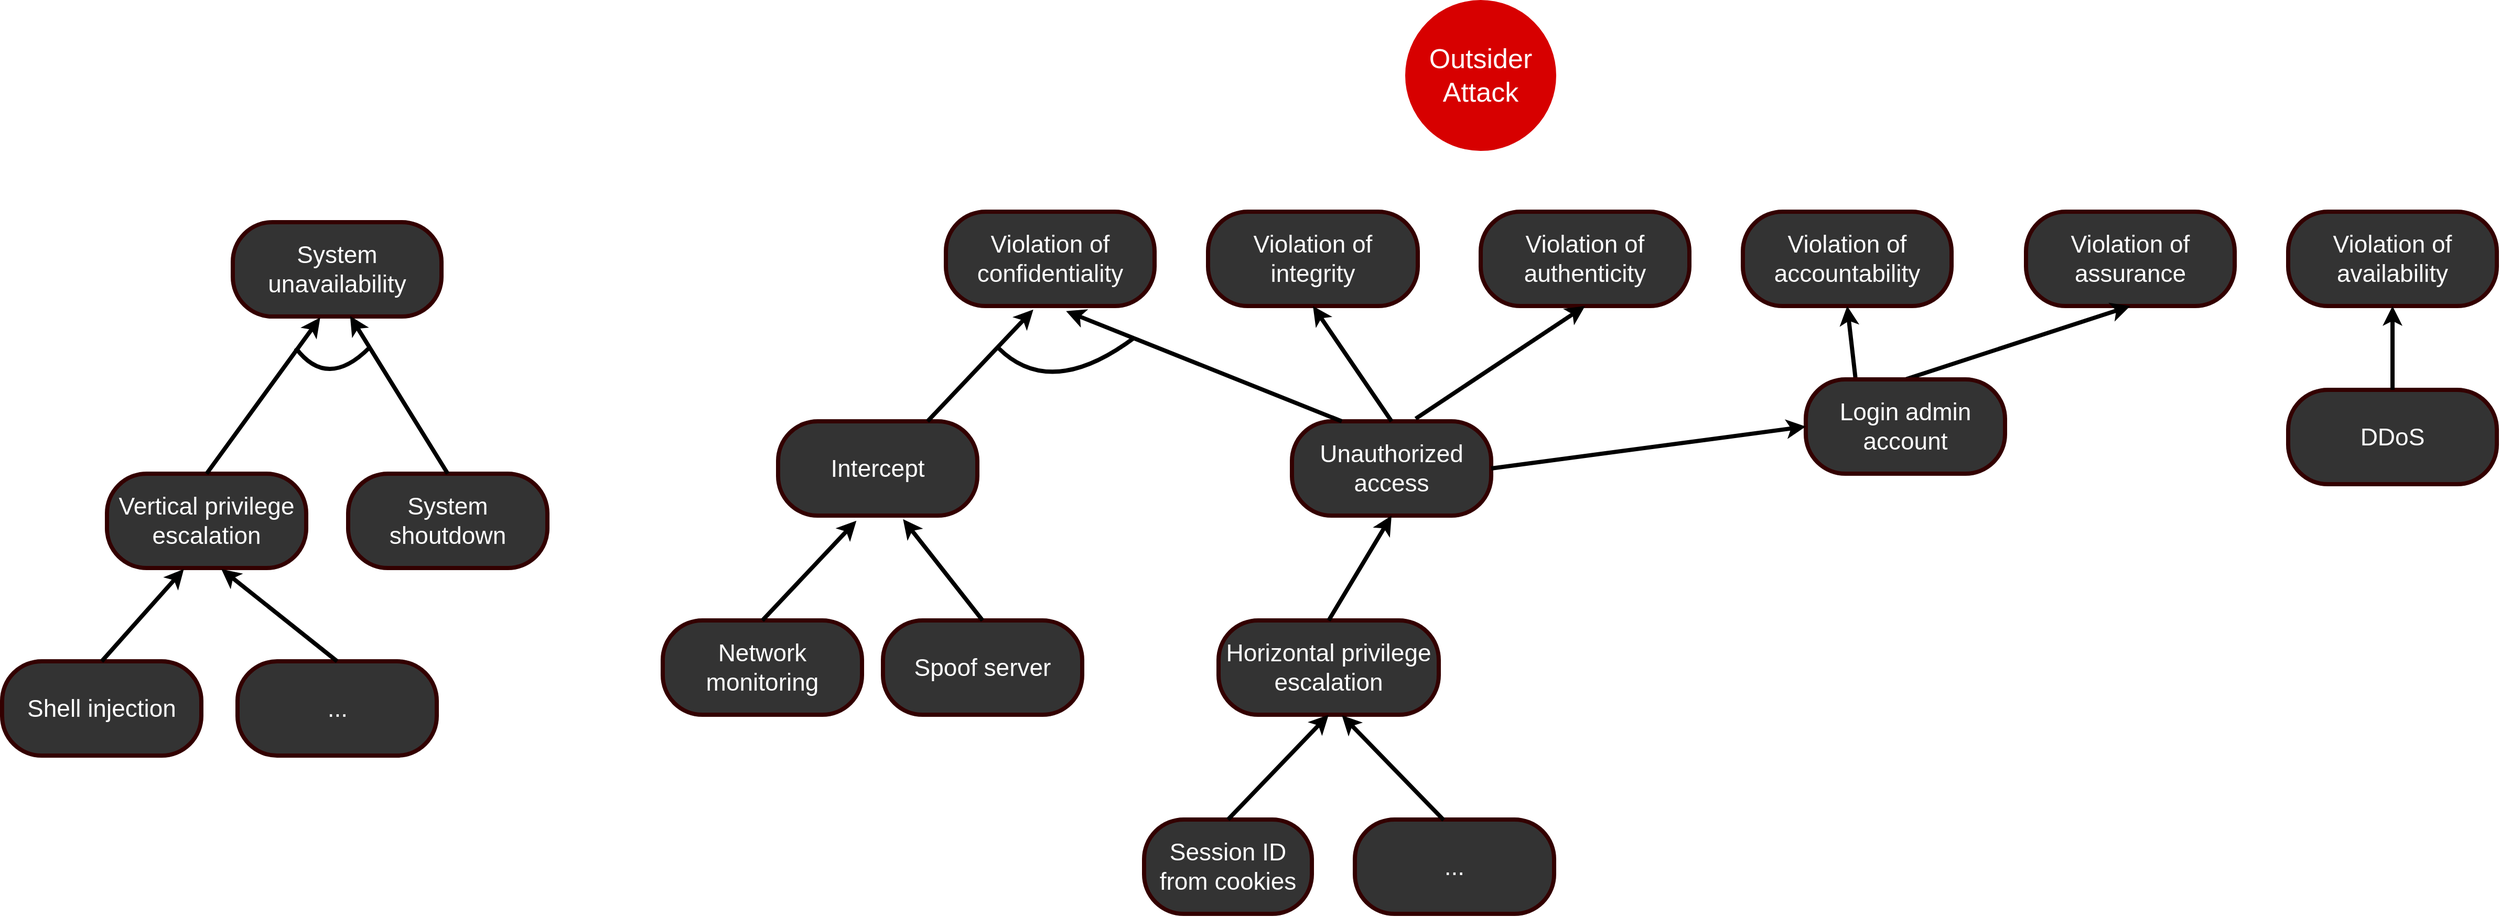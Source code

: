 <mxfile version="13.0.1" type="device"><diagram id="WXekA-x_xKKdpQk5buRY" name="Page-1"><mxGraphModel dx="3043" dy="964" grid="1" gridSize="10" guides="1" tooltips="1" connect="1" arrows="1" fold="1" page="1" pageScale="1" pageWidth="827" pageHeight="1169" math="0" shadow="0"><root><mxCell id="0"/><mxCell id="1" parent="0"/><mxCell id="DlGRc79BEeTdwHk6CGf6-8" value="&lt;font color=&quot;#ffffff&quot; style=&quot;font-size: 26px&quot;&gt;Outsider&lt;br&gt;Attack&lt;br&gt;&lt;/font&gt;" style="ellipse;whiteSpace=wrap;html=1;aspect=fixed;strokeColor=#D70000;strokeWidth=4;fillColor=#D70000;gradientColor=none;" parent="1" vertex="1"><mxGeometry x="1180" y="240" width="140" height="140" as="geometry"/></mxCell><mxCell id="DlGRc79BEeTdwHk6CGf6-10" value="&lt;font color=&quot;#ffffff&quot; style=&quot;font-size: 23px&quot;&gt;Violation of authenticity&lt;/font&gt;" style="rounded=1;whiteSpace=wrap;html=1;strokeColor=#330000;strokeWidth=4;fillColor=#333333;gradientColor=none;arcSize=42;" parent="1" vertex="1"><mxGeometry x="1250" y="440" width="199" height="90" as="geometry"/></mxCell><mxCell id="DlGRc79BEeTdwHk6CGf6-33" value="&lt;font color=&quot;#ffffff&quot; style=&quot;font-size: 23px&quot;&gt;Violation of confidentiality&lt;/font&gt;&lt;span style=&quot;font-family: monospace ; font-size: 0px&quot;&gt;3CmxGraphModel%3E%3Croot%3E%3CmxCell%20id%3D%220%22%2F%3E%3CmxCell%20id%3D%221%22%20parent%3D%220%22%2F%3E%3CmxCell%20id%3D%222%22%20value%3D%22%26lt%3Bfont%20color%3D%26quot%3B%23ffffff%26quot%3B%20style%3D%26quot%3Bfont-size%3A%2023px%26quot%3B%26gt%3BViolation%20of%20availability%26lt%3B%2Ffont%26gt%3B%22%20style%3D%22rounded%3D1%3BwhiteSpace%3Dwrap%3Bhtml%3D1%3BstrokeColor%3D%23330000%3BstrokeWidth%3D4%3BfillColor%3D%23333333%3BgradientColor%3Dnone%3BarcSize%3D42%3B%22%20vertex%3D%221%22%20parent%3D%221%22%3E%3CmxGeometry%20x%3D%22530%22%20y%3D%22260%22%20width%3D%22199%22%20height%3D%2290%22%20as%3D%22geometry%22%2F%3E%3C%2FmxCell%3E%3C%2Froot%3E%3C%2FmxGraphModel%3E&lt;/span&gt;" style="rounded=1;whiteSpace=wrap;html=1;strokeColor=#330000;strokeWidth=4;fillColor=#333333;gradientColor=none;arcSize=42;" parent="1" vertex="1"><mxGeometry x="740" y="440" width="199" height="90" as="geometry"/></mxCell><mxCell id="DlGRc79BEeTdwHk6CGf6-53" value="&lt;font color=&quot;#ffffff&quot; style=&quot;font-size: 23px&quot;&gt;Violation of integrity&lt;/font&gt;&lt;span style=&quot;font-family: monospace ; font-size: 0px&quot;&gt;%3CmxGraphModel%3E%3Croot%3E%3CmxCell%20id%3D%220%22%2F%3E%3CmxCell%20id%3D%221%22%20parent%3D%220%22%2F%3E%3CmxCell%20id%3D%222%22%20value%3D%22%26lt%3Bfont%20color%3D%26quot%3B%23ffffff%26quot%3B%20style%3D%26quot%3Bfont-size%3A%2023px%26quot%3B%26gt%3BViolation%20of%20availability%26lt%3B%2Ffont%26gt%3B%22%20style%3D%22rounded%3D1%3BwhiteSpace%3Dwrap%3Bhtml%3D1%3BstrokeColor%3D%23330000%3BstrokeWidth%3D4%3BfillColor%3D%23333333%3BgradientColor%3Dnone%3BarcSize%3D42%3B%22%20vertex%3D%221%22%20parent%3D%221%22%3E%3CmxGeometry%20x%3D%22530%22%20y%3D%22260%22%20width%3D%22199%22%20height%3D%2290%22%20as%3D%22geometry%22%2F%3E%3C%2FmxCell%3E%3C%2Froot%3E%3C%2FmxGraphModel%3E&lt;/span&gt;" style="rounded=1;whiteSpace=wrap;html=1;strokeColor=#330000;strokeWidth=4;fillColor=#333333;gradientColor=none;arcSize=42;" parent="1" vertex="1"><mxGeometry x="990" y="440" width="200" height="90" as="geometry"/></mxCell><mxCell id="IPLna0VPxRFClqa3Hea1-15" value="&lt;font color=&quot;#ffffff&quot; style=&quot;font-size: 23px&quot;&gt;Violation of accountability&lt;/font&gt;" style="rounded=1;whiteSpace=wrap;html=1;strokeColor=#330000;strokeWidth=4;fillColor=#333333;gradientColor=none;arcSize=42;" parent="1" vertex="1"><mxGeometry x="1500" y="440" width="199" height="90" as="geometry"/></mxCell><mxCell id="sIusyyENx9pRCZR37-qB-2" value="&lt;font color=&quot;#ffffff&quot;&gt;&lt;span style=&quot;font-size: 23px&quot;&gt;System unavailability&lt;/span&gt;&lt;/font&gt;" style="rounded=1;whiteSpace=wrap;html=1;strokeColor=#330000;strokeWidth=4;fillColor=#333333;gradientColor=none;arcSize=42;" parent="1" vertex="1"><mxGeometry x="60" y="450" width="199" height="90" as="geometry"/></mxCell><mxCell id="sIusyyENx9pRCZR37-qB-7" style="edgeStyle=orthogonalEdgeStyle;jumpStyle=none;orthogonalLoop=1;jettySize=auto;html=1;entryX=0.5;entryY=1;entryDx=0;entryDy=0;endArrow=classicThin;endFill=0;strokeColor=none;strokeWidth=4;fontColor=#FFD966;curved=1;" parent="1" source="sIusyyENx9pRCZR37-qB-3" target="sIusyyENx9pRCZR37-qB-2" edge="1"><mxGeometry relative="1" as="geometry"/></mxCell><mxCell id="sIusyyENx9pRCZR37-qB-3" value="&lt;font color=&quot;#ffffff&quot;&gt;&lt;span style=&quot;font-size: 23px&quot;&gt;System shoutdown&lt;/span&gt;&lt;/font&gt;" style="rounded=1;whiteSpace=wrap;html=1;strokeColor=#330000;strokeWidth=4;fillColor=#333333;gradientColor=none;arcSize=42;" parent="1" vertex="1"><mxGeometry x="170" y="690" width="190" height="90" as="geometry"/></mxCell><mxCell id="sIusyyENx9pRCZR37-qB-4" value="&lt;font color=&quot;#ffffff&quot;&gt;&lt;span style=&quot;font-size: 23px&quot;&gt;Vertical privilege escalation&lt;/span&gt;&lt;/font&gt;" style="rounded=1;whiteSpace=wrap;html=1;strokeColor=#330000;strokeWidth=4;fillColor=#333333;gradientColor=none;arcSize=42;" parent="1" vertex="1"><mxGeometry x="-60" y="690" width="190" height="90" as="geometry"/></mxCell><mxCell id="sIusyyENx9pRCZR37-qB-5" value="&lt;font color=&quot;#ffffff&quot;&gt;&lt;span style=&quot;font-size: 23px&quot;&gt;Shell injection&lt;/span&gt;&lt;/font&gt;" style="rounded=1;whiteSpace=wrap;html=1;strokeColor=#330000;strokeWidth=4;fillColor=#333333;gradientColor=none;arcSize=42;" parent="1" vertex="1"><mxGeometry x="-160" y="869" width="190" height="90" as="geometry"/></mxCell><mxCell id="sIusyyENx9pRCZR37-qB-10" value="" style="endArrow=classic;html=1;strokeColor=#000000;strokeWidth=4;fontColor=#FFD966;entryX=0.419;entryY=1.011;entryDx=0;entryDy=0;exitX=0.5;exitY=0;exitDx=0;exitDy=0;entryPerimeter=0;" parent="1" source="sIusyyENx9pRCZR37-qB-4" target="sIusyyENx9pRCZR37-qB-2" edge="1"><mxGeometry width="50" height="50" relative="1" as="geometry"><mxPoint x="300" y="910" as="sourcePoint"/><mxPoint x="350" y="860" as="targetPoint"/></mxGeometry></mxCell><mxCell id="sIusyyENx9pRCZR37-qB-11" value="" style="endArrow=classic;html=1;strokeColor=#000000;strokeWidth=4;fontColor=#FFD966;entryX=0.562;entryY=0.995;entryDx=0;entryDy=0;exitX=0.5;exitY=0;exitDx=0;exitDy=0;entryPerimeter=0;" parent="1" source="sIusyyENx9pRCZR37-qB-3" target="sIusyyENx9pRCZR37-qB-2" edge="1"><mxGeometry width="50" height="50" relative="1" as="geometry"><mxPoint x="45" y="700" as="sourcePoint"/><mxPoint x="159.5" y="550" as="targetPoint"/></mxGeometry></mxCell><mxCell id="sIusyyENx9pRCZR37-qB-12" value="" style="endArrow=none;html=1;strokeColor=#000000;strokeWidth=4;fontColor=#FFD966;curved=1;" parent="1" edge="1"><mxGeometry width="50" height="50" relative="1" as="geometry"><mxPoint x="120" y="570" as="sourcePoint"/><mxPoint x="190" y="570" as="targetPoint"/><Array as="points"><mxPoint x="150" y="610"/></Array></mxGeometry></mxCell><mxCell id="sIusyyENx9pRCZR37-qB-13" value="" style="endArrow=classic;html=1;strokeColor=#000000;strokeWidth=4;fontColor=#FFD966;entryX=0.386;entryY=1.011;entryDx=0;entryDy=0;exitX=0.5;exitY=0;exitDx=0;exitDy=0;entryPerimeter=0;" parent="1" source="sIusyyENx9pRCZR37-qB-5" target="sIusyyENx9pRCZR37-qB-4" edge="1"><mxGeometry width="50" height="50" relative="1" as="geometry"><mxPoint x="45" y="700" as="sourcePoint"/><mxPoint x="153.381" y="550.99" as="targetPoint"/></mxGeometry></mxCell><mxCell id="sIusyyENx9pRCZR37-qB-14" value="&lt;font color=&quot;#ffffff&quot;&gt;&lt;span style=&quot;font-size: 23px&quot;&gt;...&lt;/span&gt;&lt;/font&gt;" style="rounded=1;whiteSpace=wrap;html=1;strokeColor=#330000;strokeWidth=4;fillColor=#333333;gradientColor=none;arcSize=42;" parent="1" vertex="1"><mxGeometry x="64.5" y="869" width="190" height="90" as="geometry"/></mxCell><mxCell id="sIusyyENx9pRCZR37-qB-15" value="" style="endArrow=classic;html=1;strokeColor=#000000;strokeWidth=4;fontColor=#FFD966;entryX=0.574;entryY=1.011;entryDx=0;entryDy=0;exitX=0.5;exitY=0;exitDx=0;exitDy=0;entryPerimeter=0;" parent="1" source="sIusyyENx9pRCZR37-qB-14" target="sIusyyENx9pRCZR37-qB-4" edge="1"><mxGeometry width="50" height="50" relative="1" as="geometry"><mxPoint x="-55" y="879" as="sourcePoint"/><mxPoint x="23.34" y="790.99" as="targetPoint"/></mxGeometry></mxCell><mxCell id="sIusyyENx9pRCZR37-qB-16" value="&lt;font color=&quot;#ffffff&quot;&gt;&lt;span style=&quot;font-size: 23px&quot;&gt;Intercept&lt;/span&gt;&lt;/font&gt;&lt;span style=&quot;font-family: monospace ; font-size: 0px&quot;&gt;%3CmxGraphModel%3E%3Croot%3E%3CmxCell%20id%3D%220%22%2F%3E%3CmxCell%20id%3D%221%22%20parent%3D%220%22%2F%3E%3CmxCell%20id%3D%222%22%20value%3D%22%26lt%3Bfont%20color%3D%26quot%3B%23ffffff%26quot%3B%26gt%3B%26lt%3Bspan%20style%3D%26quot%3Bfont-size%3A%2023px%26quot%3B%26gt%3BShell%20injection%26lt%3B%2Fspan%26gt%3B%26lt%3B%2Ffont%26gt%3B%22%20style%3D%22rounded%3D1%3BwhiteSpace%3Dwrap%3Bhtml%3D1%3BstrokeColor%3D%23330000%3BstrokeWidth%3D4%3BfillColor%3D%23333333%3BgradientColor%3Dnone%3BarcSize%3D42%3B%22%20vertex%3D%221%22%20parent%3D%221%22%3E%3CmxGeometry%20x%3D%2230%22%20y%3D%22539%22%20width%3D%22190%22%20height%3D%2290%22%20as%3D%22geometry%22%2F%3E%3C%2FmxCell%3E%3C%2Froot%3E%3C%2FmxGraphModel%3E&lt;/span&gt;" style="rounded=1;whiteSpace=wrap;html=1;strokeColor=#330000;strokeWidth=4;fillColor=#333333;gradientColor=none;arcSize=42;" parent="1" vertex="1"><mxGeometry x="580" y="640" width="190" height="90" as="geometry"/></mxCell><mxCell id="sIusyyENx9pRCZR37-qB-17" value="&lt;font color=&quot;#ffffff&quot;&gt;&lt;span style=&quot;font-size: 23px&quot;&gt;Unauthorized access&lt;/span&gt;&lt;/font&gt;" style="rounded=1;whiteSpace=wrap;html=1;strokeColor=#330000;strokeWidth=4;fillColor=#333333;gradientColor=none;arcSize=42;" parent="1" vertex="1"><mxGeometry x="1070" y="640" width="190" height="90" as="geometry"/></mxCell><mxCell id="sIusyyENx9pRCZR37-qB-18" value="&lt;font color=&quot;#ffffff&quot;&gt;&lt;span style=&quot;font-size: 23px&quot;&gt;Network monitoring&lt;/span&gt;&lt;/font&gt;" style="rounded=1;whiteSpace=wrap;html=1;strokeColor=#330000;strokeWidth=4;fillColor=#333333;gradientColor=none;arcSize=42;" parent="1" vertex="1"><mxGeometry x="470" y="830" width="190" height="90" as="geometry"/></mxCell><mxCell id="sIusyyENx9pRCZR37-qB-19" value="&lt;font color=&quot;#ffffff&quot;&gt;&lt;span style=&quot;font-size: 23px&quot;&gt;Spoof server&lt;/span&gt;&lt;/font&gt;" style="rounded=1;whiteSpace=wrap;html=1;strokeColor=#330000;strokeWidth=4;fillColor=#333333;gradientColor=none;arcSize=42;" parent="1" vertex="1"><mxGeometry x="680" y="830" width="190" height="90" as="geometry"/></mxCell><mxCell id="sIusyyENx9pRCZR37-qB-20" value="" style="endArrow=classic;html=1;strokeColor=#000000;strokeWidth=4;fontColor=#FFD966;entryX=0.419;entryY=1.038;entryDx=0;entryDy=0;exitX=0.75;exitY=0;exitDx=0;exitDy=0;entryPerimeter=0;" parent="1" source="sIusyyENx9pRCZR37-qB-16" target="DlGRc79BEeTdwHk6CGf6-33" edge="1"><mxGeometry width="50" height="50" relative="1" as="geometry"><mxPoint x="359.5" y="549" as="sourcePoint"/><mxPoint x="249.06" y="460.99" as="targetPoint"/></mxGeometry></mxCell><mxCell id="sIusyyENx9pRCZR37-qB-21" value="" style="endArrow=classic;html=1;strokeColor=#000000;strokeWidth=4;fontColor=#FFD966;entryX=0.5;entryY=1;entryDx=0;entryDy=0;exitX=0.5;exitY=0;exitDx=0;exitDy=0;" parent="1" source="sIusyyENx9pRCZR37-qB-17" target="DlGRc79BEeTdwHk6CGf6-53" edge="1"><mxGeometry width="50" height="50" relative="1" as="geometry"><mxPoint x="735" y="650" as="sourcePoint"/><mxPoint x="799.75" y="540" as="targetPoint"/></mxGeometry></mxCell><mxCell id="sIusyyENx9pRCZR37-qB-22" value="" style="endArrow=classic;html=1;strokeColor=#000000;strokeWidth=4;fontColor=#FFD966;entryX=0.576;entryY=1.054;entryDx=0;entryDy=0;exitX=0.25;exitY=0;exitDx=0;exitDy=0;entryPerimeter=0;" parent="1" source="sIusyyENx9pRCZR37-qB-17" target="DlGRc79BEeTdwHk6CGf6-33" edge="1"><mxGeometry width="50" height="50" relative="1" as="geometry"><mxPoint x="1032.5" y="650" as="sourcePoint"/><mxPoint x="1100" y="540" as="targetPoint"/></mxGeometry></mxCell><mxCell id="sIusyyENx9pRCZR37-qB-23" value="" style="endArrow=none;html=1;strokeColor=#000000;strokeWidth=4;fontColor=#FFD966;curved=1;" parent="1" edge="1"><mxGeometry width="50" height="50" relative="1" as="geometry"><mxPoint x="790" y="570" as="sourcePoint"/><mxPoint x="920" y="560" as="targetPoint"/><Array as="points"><mxPoint x="840" y="620"/></Array></mxGeometry></mxCell><mxCell id="sIusyyENx9pRCZR37-qB-24" value="" style="endArrow=classic;html=1;strokeColor=#000000;strokeWidth=4;fontColor=#FFD966;exitX=0.5;exitY=0;exitDx=0;exitDy=0;entryX=0.393;entryY=1.054;entryDx=0;entryDy=0;entryPerimeter=0;" parent="1" source="sIusyyENx9pRCZR37-qB-18" target="sIusyyENx9pRCZR37-qB-16" edge="1"><mxGeometry width="50" height="50" relative="1" as="geometry"><mxPoint x="789.5" y="650" as="sourcePoint"/><mxPoint x="720" y="730" as="targetPoint"/></mxGeometry></mxCell><mxCell id="sIusyyENx9pRCZR37-qB-25" value="" style="endArrow=classic;html=1;strokeColor=#000000;strokeWidth=4;fontColor=#FFD966;entryX=0.627;entryY=1.038;entryDx=0;entryDy=0;entryPerimeter=0;exitX=0.5;exitY=0;exitDx=0;exitDy=0;" parent="1" source="sIusyyENx9pRCZR37-qB-19" target="sIusyyENx9pRCZR37-qB-16" edge="1"><mxGeometry width="50" height="50" relative="1" as="geometry"><mxPoint x="641.609" y="840" as="sourcePoint"/><mxPoint x="719.01" y="744.86" as="targetPoint"/></mxGeometry></mxCell><mxCell id="sIusyyENx9pRCZR37-qB-28" value="&lt;font color=&quot;#ffffff&quot;&gt;&lt;span style=&quot;font-size: 23px&quot;&gt;Horizontal privilege escalation&lt;/span&gt;&lt;/font&gt;" style="rounded=1;whiteSpace=wrap;html=1;strokeColor=#330000;strokeWidth=4;fillColor=#333333;gradientColor=none;arcSize=42;" parent="1" vertex="1"><mxGeometry x="1000" y="830" width="210" height="90" as="geometry"/></mxCell><mxCell id="sIusyyENx9pRCZR37-qB-29" value="" style="endArrow=classic;html=1;strokeColor=#000000;strokeWidth=4;fontColor=#FFD966;entryX=0.5;entryY=1;entryDx=0;entryDy=0;exitX=0.5;exitY=0;exitDx=0;exitDy=0;" parent="1" source="sIusyyENx9pRCZR37-qB-28" target="sIusyyENx9pRCZR37-qB-17" edge="1"><mxGeometry width="50" height="50" relative="1" as="geometry"><mxPoint x="785" y="840" as="sourcePoint"/><mxPoint x="709.13" y="743.42" as="targetPoint"/></mxGeometry></mxCell><mxCell id="sIusyyENx9pRCZR37-qB-30" value="&lt;font color=&quot;#ffffff&quot;&gt;&lt;span style=&quot;font-size: 23px&quot;&gt;Session ID from cookies&lt;/span&gt;&lt;/font&gt;" style="rounded=1;whiteSpace=wrap;html=1;strokeColor=#330000;strokeWidth=4;fillColor=#333333;gradientColor=none;arcSize=42;" parent="1" vertex="1"><mxGeometry x="929" y="1020" width="160" height="90" as="geometry"/></mxCell><mxCell id="sIusyyENx9pRCZR37-qB-32" value="" style="endArrow=classic;html=1;strokeColor=#000000;strokeWidth=4;fontColor=#FFD966;entryX=0.5;entryY=1;entryDx=0;entryDy=0;exitX=0.5;exitY=0;exitDx=0;exitDy=0;" parent="1" source="sIusyyENx9pRCZR37-qB-30" target="sIusyyENx9pRCZR37-qB-28" edge="1"><mxGeometry width="50" height="50" relative="1" as="geometry"><mxPoint x="1115" y="840" as="sourcePoint"/><mxPoint x="1025" y="750" as="targetPoint"/></mxGeometry></mxCell><mxCell id="sIusyyENx9pRCZR37-qB-33" value="&lt;font color=&quot;#ffffff&quot;&gt;&lt;span style=&quot;font-size: 23px&quot;&gt;...&lt;/span&gt;&lt;/font&gt;" style="rounded=1;whiteSpace=wrap;html=1;strokeColor=#330000;strokeWidth=4;fillColor=#333333;gradientColor=none;arcSize=42;" parent="1" vertex="1"><mxGeometry x="1130" y="1020" width="190" height="90" as="geometry"/></mxCell><mxCell id="sIusyyENx9pRCZR37-qB-34" value="" style="endArrow=classic;html=1;strokeColor=#000000;strokeWidth=4;fontColor=#FFD966;entryX=0.56;entryY=1.006;entryDx=0;entryDy=0;exitX=0.446;exitY=0.006;exitDx=0;exitDy=0;entryPerimeter=0;exitPerimeter=0;" parent="1" source="sIusyyENx9pRCZR37-qB-33" target="sIusyyENx9pRCZR37-qB-28" edge="1"><mxGeometry width="50" height="50" relative="1" as="geometry"><mxPoint x="1019" y="1030" as="sourcePoint"/><mxPoint x="1115" y="930" as="targetPoint"/></mxGeometry></mxCell><mxCell id="aXA-L5Cqe3Xg6ogkvFO5-1" value="&lt;font color=&quot;#ffffff&quot; style=&quot;font-size: 23px&quot;&gt;Violation of assurance&lt;/font&gt;" style="rounded=1;whiteSpace=wrap;html=1;strokeColor=#330000;strokeWidth=4;fillColor=#333333;gradientColor=none;arcSize=42;" vertex="1" parent="1"><mxGeometry x="1770" y="440" width="199" height="90" as="geometry"/></mxCell><mxCell id="aXA-L5Cqe3Xg6ogkvFO5-2" value="&lt;font color=&quot;#ffffff&quot; style=&quot;font-size: 23px&quot;&gt;Violation of availability&lt;/font&gt;" style="rounded=1;whiteSpace=wrap;html=1;strokeColor=#330000;strokeWidth=4;fillColor=#333333;gradientColor=none;arcSize=42;" vertex="1" parent="1"><mxGeometry x="2020" y="440" width="199" height="90" as="geometry"/></mxCell><mxCell id="aXA-L5Cqe3Xg6ogkvFO5-3" value="" style="endArrow=classic;html=1;strokeColor=#000000;strokeWidth=4;fontColor=#FFD966;entryX=0.5;entryY=1;entryDx=0;entryDy=0;exitX=0.621;exitY=-0.028;exitDx=0;exitDy=0;exitPerimeter=0;" edge="1" parent="1" source="sIusyyENx9pRCZR37-qB-17" target="DlGRc79BEeTdwHk6CGf6-10"><mxGeometry width="50" height="50" relative="1" as="geometry"><mxPoint x="1157.5" y="640" as="sourcePoint"/><mxPoint x="864.624" y="544.86" as="targetPoint"/></mxGeometry></mxCell><mxCell id="aXA-L5Cqe3Xg6ogkvFO5-4" value="" style="endArrow=classic;html=1;strokeColor=#000000;strokeWidth=4;fontColor=#FFD966;entryX=0.5;entryY=1;entryDx=0;entryDy=0;exitX=0.25;exitY=0;exitDx=0;exitDy=0;" edge="1" parent="1" source="aXA-L5Cqe3Xg6ogkvFO5-6" target="IPLna0VPxRFClqa3Hea1-15"><mxGeometry width="50" height="50" relative="1" as="geometry"><mxPoint x="1250" y="620" as="sourcePoint"/><mxPoint x="1359.5" y="540" as="targetPoint"/></mxGeometry></mxCell><mxCell id="aXA-L5Cqe3Xg6ogkvFO5-5" value="" style="endArrow=classic;html=1;strokeColor=#000000;strokeWidth=4;fontColor=#FFD966;entryX=0.5;entryY=1;entryDx=0;entryDy=0;exitX=0.5;exitY=0;exitDx=0;exitDy=0;" edge="1" parent="1" source="aXA-L5Cqe3Xg6ogkvFO5-6" target="aXA-L5Cqe3Xg6ogkvFO5-1"><mxGeometry width="50" height="50" relative="1" as="geometry"><mxPoint x="1700" y="700" as="sourcePoint"/><mxPoint x="1766" y="660" as="targetPoint"/></mxGeometry></mxCell><mxCell id="aXA-L5Cqe3Xg6ogkvFO5-6" value="&lt;font color=&quot;#ffffff&quot;&gt;&lt;span style=&quot;font-size: 23px&quot;&gt;Login admin account&lt;/span&gt;&lt;/font&gt;" style="rounded=1;whiteSpace=wrap;html=1;strokeColor=#330000;strokeWidth=4;fillColor=#333333;gradientColor=none;arcSize=42;" vertex="1" parent="1"><mxGeometry x="1560" y="600" width="190" height="90" as="geometry"/></mxCell><mxCell id="aXA-L5Cqe3Xg6ogkvFO5-7" value="" style="endArrow=classic;html=1;strokeColor=#000000;strokeWidth=4;fontColor=#FFD966;exitX=1;exitY=0.5;exitDx=0;exitDy=0;entryX=0;entryY=0.5;entryDx=0;entryDy=0;" edge="1" parent="1" source="sIusyyENx9pRCZR37-qB-17" target="aXA-L5Cqe3Xg6ogkvFO5-6"><mxGeometry width="50" height="50" relative="1" as="geometry"><mxPoint x="1370" y="760" as="sourcePoint"/><mxPoint x="1670" y="860" as="targetPoint"/></mxGeometry></mxCell><mxCell id="aXA-L5Cqe3Xg6ogkvFO5-10" value="&lt;font color=&quot;#ffffff&quot; style=&quot;font-size: 23px&quot;&gt;DDoS&lt;/font&gt;" style="rounded=1;whiteSpace=wrap;html=1;strokeColor=#330000;strokeWidth=4;fillColor=#333333;gradientColor=none;arcSize=42;" vertex="1" parent="1"><mxGeometry x="2020" y="610" width="199" height="90" as="geometry"/></mxCell><mxCell id="aXA-L5Cqe3Xg6ogkvFO5-11" value="" style="endArrow=classic;html=1;strokeColor=#000000;strokeWidth=4;fontColor=#FFD966;entryX=0.5;entryY=1;entryDx=0;entryDy=0;exitX=0.5;exitY=0;exitDx=0;exitDy=0;" edge="1" parent="1" source="aXA-L5Cqe3Xg6ogkvFO5-10" target="aXA-L5Cqe3Xg6ogkvFO5-2"><mxGeometry width="50" height="50" relative="1" as="geometry"><mxPoint x="1810" y="710" as="sourcePoint"/><mxPoint x="2024.5" y="640" as="targetPoint"/></mxGeometry></mxCell></root></mxGraphModel></diagram></mxfile>